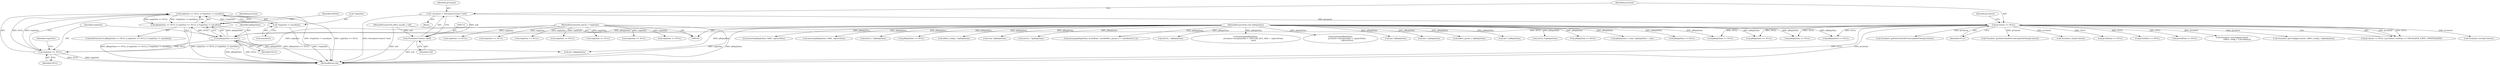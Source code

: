 digraph "0_Android_aeea52da00d210587fb3ed895de3d5f2e0264c88_11@API" {
"1000278" [label="(Call,replySize == NULL || *replySize != sizeof(int))"];
"1000279" [label="(Call,replySize == NULL)"];
"1000107" [label="(MethodParameterIn,uint32_t *replySize)"];
"1000275" [label="(Call,pReplyData == NULL)"];
"1000108" [label="(MethodParameterIn,void *pReplyData)"];
"1000119" [label="(Call,pContext == NULL)"];
"1000111" [label="(Call,* pContext = (VisualizerContext *)self)"];
"1000113" [label="(Call,(VisualizerContext *)self)"];
"1000103" [label="(MethodParameterIn,effect_handle_t self)"];
"1000282" [label="(Call,*replySize != sizeof(int))"];
"1000274" [label="(Call,pReplyData == NULL || replySize == NULL || *replySize != sizeof(int))"];
"1000781" [label="(Call,pReplyData = (char *)pReplyData + size)"];
"1000833" [label="(Call,Visualizer_getDeltaTimeMsFromUpdatedTime(pContext))"];
"1000121" [label="(Identifier,NULL)"];
"1000283" [label="(Call,*replySize)"];
"1000236" [label="(Call,replySize == NULL)"];
"1000333" [label="(Call,pReplyData == NULL)"];
"1000706" [label="(Call,memset(pReplyData, 0x80, captureSize))"];
"1000811" [label="(Call,memset(pReplyData, 0x80, captureSize))"];
"1000277" [label="(Identifier,NULL)"];
"1000674" [label="(Call,Visualizer_getDeltaTimeMsFromUpdatedTime(pContext))"];
"1000556" [label="(Call,(int32_t *)pReplyData)"];
"1000124" [label="(Identifier,pContext)"];
"1000276" [label="(Identifier,pReplyData)"];
"1000294" [label="(Identifier,pContext)"];
"1000282" [label="(Call,*replySize != sizeof(int))"];
"1000107" [label="(MethodParameterIn,uint32_t *replySize)"];
"1000511" [label="(Call,pReplyData == NULL)"];
"1000158" [label="(Call,Visualizer_init(pContext))"];
"1000281" [label="(Identifier,NULL)"];
"1000290" [label="(Identifier,EINVAL)"];
"1000649" [label="(Call,pReplyData == NULL)"];
"1000319" [label="(Call,pCmdData == NULL)"];
"1000113" [label="(Call,(VisualizerContext *)self)"];
"1000232" [label="(Call,pReplyData == NULL)"];
"1000274" [label="(Call,pReplyData == NULL || replySize == NULL || *replySize != sizeof(int))"];
"1000177" [label="(Call,replySize == NULL)"];
"1000112" [label="(Identifier,pContext)"];
"1000103" [label="(MethodParameterIn,effect_handle_t self)"];
"1000653" [label="(Call,replySize == NULL)"];
"1000310" [label="(Call,(int *)pReplyData)"];
"1000221" [label="(Call,(effect_config_t *)pReplyData)"];
"1000784" [label="(Call,(char *)pReplyData)"];
"1000164" [label="(Call,pCmdData == NULL)"];
"1000494" [label="(Call,pCmdData == NULL)"];
"1000629" [label="(Call,(int32_t *)pReplyData)"];
"1000357" [label="(Call,memcpy(pReplyData, pCmdData, sizeof(effect_param_t) + sizeof(uint32_t)))"];
"1000115" [label="(Identifier,self)"];
"1000515" [label="(Call,replySize == NULL)"];
"1000529" [label="(Call,(int32_t *)pReplyData)"];
"1000194" [label="(Call,Visualizer_setConfig(pContext,\n                 (effect_config_t *) pCmdData))"];
"1000219" [label="(Call,Visualizer_getConfig(pContext, (effect_config_t *)pReplyData))"];
"1000137" [label="(Call,pReplyData == NULL)"];
"1000118" [label="(Call,pContext == NULL || pContext->mState == VISUALIZER_STATE_UNINITIALIZED)"];
"1000111" [label="(Call,* pContext = (VisualizerContext *)self)"];
"1001028" [label="(MethodReturn,int)"];
"1000284" [label="(Identifier,replySize)"];
"1000280" [label="(Identifier,replySize)"];
"1000771" [label="(Call,memcpy(pReplyData,\n                           pContext->mCaptureBuf + CAPTURE_BUF_SIZE + capturePoint,\n                           size))"];
"1000794" [label="(Call,memcpy(pReplyData,\n                       pContext->mCaptureBuf + capturePoint,\n                       captureSize))"];
"1000273" [label="(ControlStructure,if (pReplyData == NULL || replySize == NULL || *replySize != sizeof(int)))"];
"1000337" [label="(Call,replySize == NULL)"];
"1000119" [label="(Call,pContext == NULL)"];
"1000120" [label="(Identifier,pContext)"];
"1000267" [label="(Call,(int *)pReplyData)"];
"1000275" [label="(Call,pReplyData == NULL)"];
"1000226" [label="(Call,Visualizer_reset(pContext))"];
"1000285" [label="(Call,sizeof(int))"];
"1000109" [label="(Block,)"];
"1000155" [label="(Call,(int *) pReplyData)"];
"1000108" [label="(MethodParameterIn,void *pReplyData)"];
"1000203" [label="(Call,pReplyData == NULL)"];
"1000141" [label="(Call,replySize == NULL)"];
"1000368" [label="(Call,(effect_param_t *)pReplyData)"];
"1000191" [label="(Call,(int *) pReplyData)"];
"1000958" [label="(Call,(int32_t*)pReplyData)"];
"1000173" [label="(Call,pReplyData == NULL)"];
"1000207" [label="(Call,replySize == NULL)"];
"1000278" [label="(Call,replySize == NULL || *replySize != sizeof(int))"];
"1000279" [label="(Call,replySize == NULL)"];
"1000278" -> "1000274"  [label="AST: "];
"1000278" -> "1000279"  [label="CFG: "];
"1000278" -> "1000282"  [label="CFG: "];
"1000279" -> "1000278"  [label="AST: "];
"1000282" -> "1000278"  [label="AST: "];
"1000274" -> "1000278"  [label="CFG: "];
"1000278" -> "1001028"  [label="DDG: *replySize != sizeof(int)"];
"1000278" -> "1001028"  [label="DDG: replySize == NULL"];
"1000278" -> "1000274"  [label="DDG: replySize == NULL"];
"1000278" -> "1000274"  [label="DDG: *replySize != sizeof(int)"];
"1000279" -> "1000278"  [label="DDG: replySize"];
"1000279" -> "1000278"  [label="DDG: NULL"];
"1000282" -> "1000278"  [label="DDG: *replySize"];
"1000279" -> "1000281"  [label="CFG: "];
"1000280" -> "1000279"  [label="AST: "];
"1000281" -> "1000279"  [label="AST: "];
"1000284" -> "1000279"  [label="CFG: "];
"1000279" -> "1001028"  [label="DDG: replySize"];
"1000279" -> "1001028"  [label="DDG: NULL"];
"1000107" -> "1000279"  [label="DDG: replySize"];
"1000275" -> "1000279"  [label="DDG: NULL"];
"1000107" -> "1000102"  [label="AST: "];
"1000107" -> "1001028"  [label="DDG: replySize"];
"1000107" -> "1000141"  [label="DDG: replySize"];
"1000107" -> "1000177"  [label="DDG: replySize"];
"1000107" -> "1000207"  [label="DDG: replySize"];
"1000107" -> "1000236"  [label="DDG: replySize"];
"1000107" -> "1000337"  [label="DDG: replySize"];
"1000107" -> "1000515"  [label="DDG: replySize"];
"1000107" -> "1000653"  [label="DDG: replySize"];
"1000275" -> "1000274"  [label="AST: "];
"1000275" -> "1000277"  [label="CFG: "];
"1000276" -> "1000275"  [label="AST: "];
"1000277" -> "1000275"  [label="AST: "];
"1000280" -> "1000275"  [label="CFG: "];
"1000274" -> "1000275"  [label="CFG: "];
"1000275" -> "1001028"  [label="DDG: pReplyData"];
"1000275" -> "1001028"  [label="DDG: NULL"];
"1000275" -> "1000274"  [label="DDG: pReplyData"];
"1000275" -> "1000274"  [label="DDG: NULL"];
"1000108" -> "1000275"  [label="DDG: pReplyData"];
"1000119" -> "1000275"  [label="DDG: NULL"];
"1000275" -> "1000310"  [label="DDG: pReplyData"];
"1000108" -> "1000102"  [label="AST: "];
"1000108" -> "1001028"  [label="DDG: pReplyData"];
"1000108" -> "1000137"  [label="DDG: pReplyData"];
"1000108" -> "1000155"  [label="DDG: pReplyData"];
"1000108" -> "1000173"  [label="DDG: pReplyData"];
"1000108" -> "1000191"  [label="DDG: pReplyData"];
"1000108" -> "1000203"  [label="DDG: pReplyData"];
"1000108" -> "1000221"  [label="DDG: pReplyData"];
"1000108" -> "1000232"  [label="DDG: pReplyData"];
"1000108" -> "1000267"  [label="DDG: pReplyData"];
"1000108" -> "1000310"  [label="DDG: pReplyData"];
"1000108" -> "1000333"  [label="DDG: pReplyData"];
"1000108" -> "1000357"  [label="DDG: pReplyData"];
"1000108" -> "1000368"  [label="DDG: pReplyData"];
"1000108" -> "1000511"  [label="DDG: pReplyData"];
"1000108" -> "1000529"  [label="DDG: pReplyData"];
"1000108" -> "1000556"  [label="DDG: pReplyData"];
"1000108" -> "1000629"  [label="DDG: pReplyData"];
"1000108" -> "1000649"  [label="DDG: pReplyData"];
"1000108" -> "1000706"  [label="DDG: pReplyData"];
"1000108" -> "1000771"  [label="DDG: pReplyData"];
"1000108" -> "1000781"  [label="DDG: pReplyData"];
"1000108" -> "1000784"  [label="DDG: pReplyData"];
"1000108" -> "1000794"  [label="DDG: pReplyData"];
"1000108" -> "1000811"  [label="DDG: pReplyData"];
"1000108" -> "1000958"  [label="DDG: pReplyData"];
"1000119" -> "1000118"  [label="AST: "];
"1000119" -> "1000121"  [label="CFG: "];
"1000120" -> "1000119"  [label="AST: "];
"1000121" -> "1000119"  [label="AST: "];
"1000124" -> "1000119"  [label="CFG: "];
"1000118" -> "1000119"  [label="CFG: "];
"1000119" -> "1001028"  [label="DDG: NULL"];
"1000119" -> "1001028"  [label="DDG: pContext"];
"1000119" -> "1000118"  [label="DDG: pContext"];
"1000119" -> "1000118"  [label="DDG: NULL"];
"1000111" -> "1000119"  [label="DDG: pContext"];
"1000119" -> "1000137"  [label="DDG: NULL"];
"1000119" -> "1000158"  [label="DDG: pContext"];
"1000119" -> "1000164"  [label="DDG: NULL"];
"1000119" -> "1000194"  [label="DDG: pContext"];
"1000119" -> "1000203"  [label="DDG: NULL"];
"1000119" -> "1000219"  [label="DDG: pContext"];
"1000119" -> "1000226"  [label="DDG: pContext"];
"1000119" -> "1000232"  [label="DDG: NULL"];
"1000119" -> "1000319"  [label="DDG: NULL"];
"1000119" -> "1000494"  [label="DDG: NULL"];
"1000119" -> "1000649"  [label="DDG: NULL"];
"1000119" -> "1000674"  [label="DDG: pContext"];
"1000119" -> "1000833"  [label="DDG: pContext"];
"1000111" -> "1000109"  [label="AST: "];
"1000111" -> "1000113"  [label="CFG: "];
"1000112" -> "1000111"  [label="AST: "];
"1000113" -> "1000111"  [label="AST: "];
"1000120" -> "1000111"  [label="CFG: "];
"1000111" -> "1001028"  [label="DDG: (VisualizerContext *)self"];
"1000113" -> "1000111"  [label="DDG: self"];
"1000113" -> "1000115"  [label="CFG: "];
"1000114" -> "1000113"  [label="AST: "];
"1000115" -> "1000113"  [label="AST: "];
"1000113" -> "1001028"  [label="DDG: self"];
"1000103" -> "1000113"  [label="DDG: self"];
"1000103" -> "1000102"  [label="AST: "];
"1000103" -> "1001028"  [label="DDG: self"];
"1000282" -> "1000285"  [label="CFG: "];
"1000283" -> "1000282"  [label="AST: "];
"1000285" -> "1000282"  [label="AST: "];
"1000282" -> "1001028"  [label="DDG: *replySize"];
"1000274" -> "1000273"  [label="AST: "];
"1000290" -> "1000274"  [label="CFG: "];
"1000294" -> "1000274"  [label="CFG: "];
"1000274" -> "1001028"  [label="DDG: pReplyData == NULL"];
"1000274" -> "1001028"  [label="DDG: pReplyData == NULL || replySize == NULL || *replySize != sizeof(int)"];
"1000274" -> "1001028"  [label="DDG: replySize == NULL || *replySize != sizeof(int)"];
}
